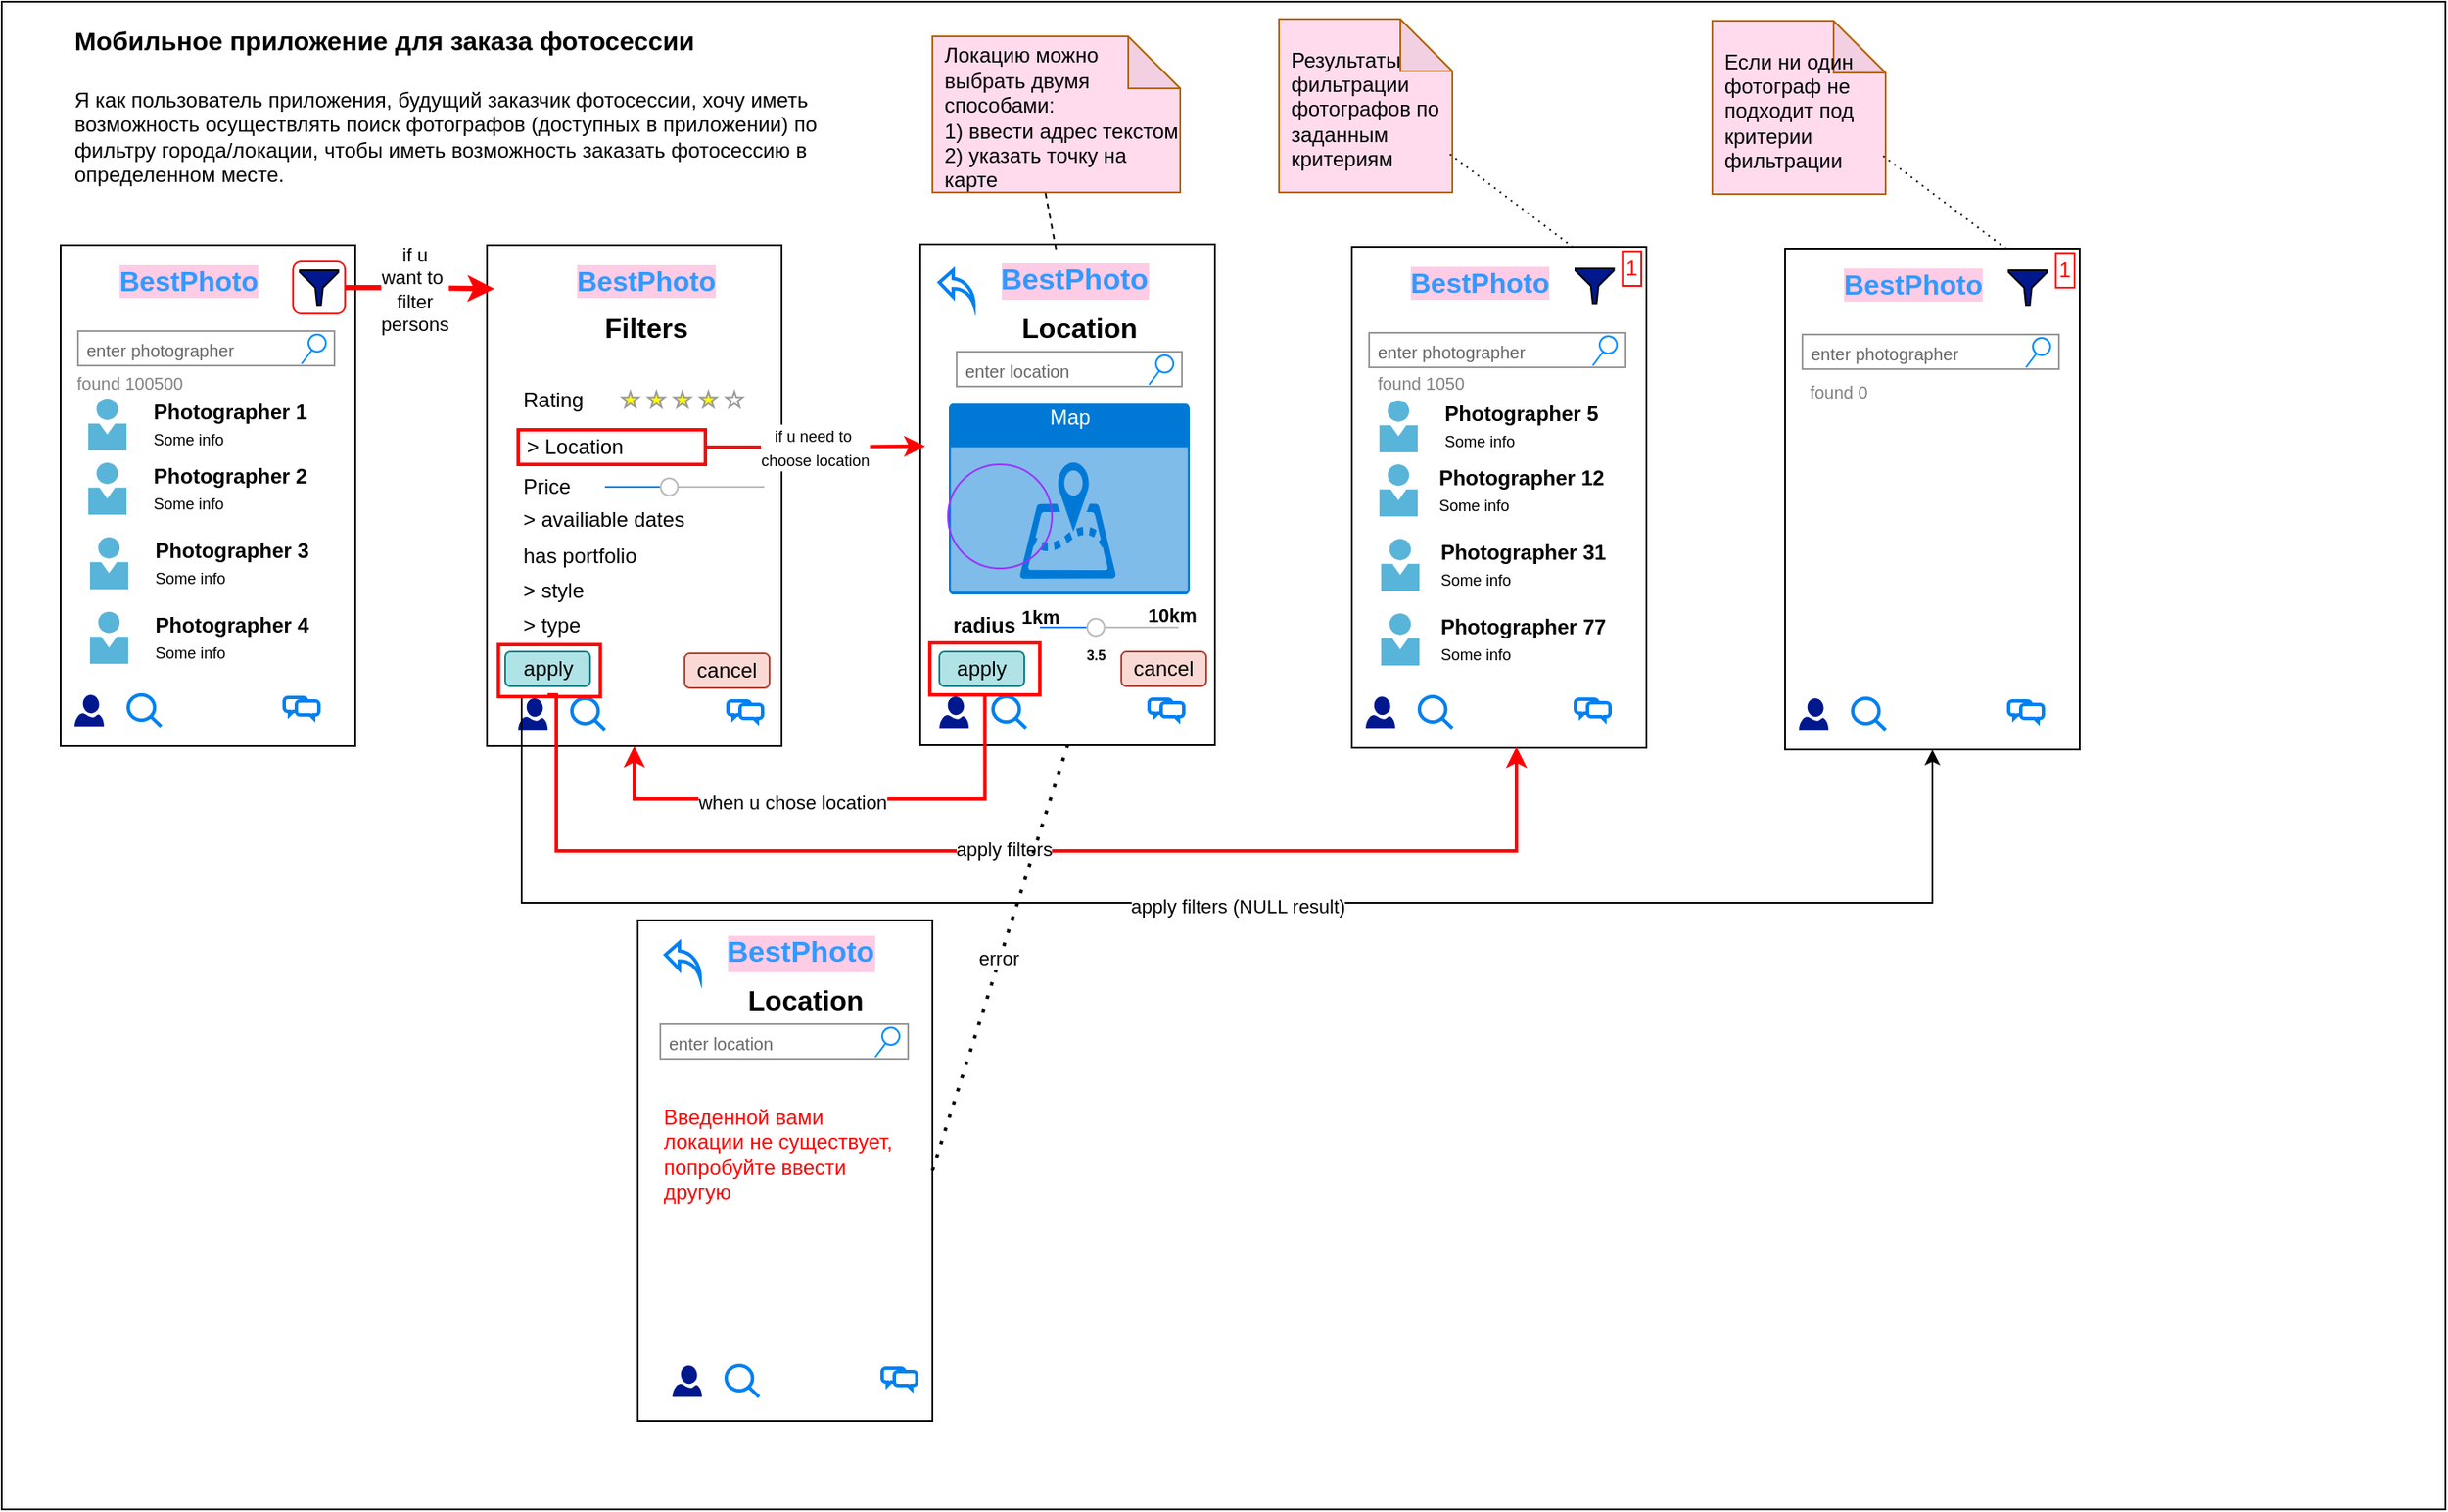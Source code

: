 <mxfile version="24.7.17">
  <diagram name="Page-1" id="f1b7ffb7-ca1e-a977-7cf5-a751b3c06c05">
    <mxGraphModel dx="993" dy="568" grid="1" gridSize="10" guides="1" tooltips="1" connect="1" arrows="1" fold="1" page="1" pageScale="1" pageWidth="826" pageHeight="1169" background="none" math="0" shadow="0">
      <root>
        <mxCell id="0" />
        <mxCell id="1" parent="0" />
        <mxCell id="OX_goZFjynyWB9Hm4N_G-1" value="" style="rounded=0;whiteSpace=wrap;html=1;" vertex="1" parent="1">
          <mxGeometry x="10" width="1410" height="870" as="geometry" />
        </mxCell>
        <mxCell id="bg-7UnHXnVcpyb_Rmwju-104" value="" style="rounded=0;whiteSpace=wrap;html=1;labelPosition=center;verticalLabelPosition=top;align=center;verticalAlign=bottom;" parent="1" vertex="1">
          <mxGeometry x="540" y="140" width="170" height="289" as="geometry" />
        </mxCell>
        <mxCell id="bg-7UnHXnVcpyb_Rmwju-123" value="" style="rounded=0;whiteSpace=wrap;html=1;labelPosition=center;verticalLabelPosition=top;align=center;verticalAlign=bottom;" parent="1" vertex="1">
          <mxGeometry x="44" y="140.5" width="170" height="289" as="geometry" />
        </mxCell>
        <mxCell id="bg-7UnHXnVcpyb_Rmwju-124" value="" style="rounded=0;whiteSpace=wrap;html=1;labelPosition=center;verticalLabelPosition=top;align=center;verticalAlign=bottom;" parent="1" vertex="1">
          <mxGeometry x="290" y="140.5" width="170" height="289" as="geometry" />
        </mxCell>
        <mxCell id="bg-7UnHXnVcpyb_Rmwju-62" value="&lt;div style=&quot;font-size: 15px;&quot;&gt;&lt;b style=&quot;&quot;&gt;&lt;font style=&quot;font-size: 15px;&quot;&gt;Мобильное приложение для&amp;nbsp;&lt;/font&gt;&lt;/b&gt;&lt;b style=&quot;background-color: initial;&quot;&gt;заказа фотосессии&lt;/b&gt;&lt;/div&gt;&lt;div style=&quot;font-size: 15px;&quot;&gt;&lt;b style=&quot;background-color: initial;&quot;&gt;&lt;br&gt;&lt;/b&gt;&lt;/div&gt;&lt;div&gt;&lt;span style=&quot;background-color: initial;&quot;&gt;Я как пользователь приложения, будущий заказчик фотосессии, хочу иметь&lt;/span&gt;&lt;/div&gt;&lt;div&gt;возможность осуществлять поиск фотографов (доступных в приложении) по&lt;/div&gt;&lt;div&gt;фильтру города/локации, чтобы иметь возможность заказать фотосессию в&lt;/div&gt;&lt;div&gt;определенном месте.&lt;/div&gt;" style="text;html=1;align=left;verticalAlign=middle;whiteSpace=wrap;rounded=0;" parent="1" vertex="1">
          <mxGeometry x="50" y="10" width="550" height="100" as="geometry" />
        </mxCell>
        <mxCell id="bg-7UnHXnVcpyb_Rmwju-64" value="BestPhoto" style="text;html=1;align=center;verticalAlign=middle;whiteSpace=wrap;rounded=0;fontColor=#3399FF;labelBackgroundColor=#FFCCE6;fontStyle=1;fontSize=16;" parent="1" vertex="1">
          <mxGeometry x="83" y="151" width="70" height="20" as="geometry" />
        </mxCell>
        <mxCell id="bg-7UnHXnVcpyb_Rmwju-66" value="" style="image;sketch=0;aspect=fixed;html=1;points=[];align=center;fontSize=12;image=img/lib/mscae/Person.svg;" parent="1" vertex="1">
          <mxGeometry x="59.8" y="229" width="22.2" height="30" as="geometry" />
        </mxCell>
        <mxCell id="bg-7UnHXnVcpyb_Rmwju-67" value="&lt;font style=&quot;font-size: 10px;&quot;&gt;enter photographer&lt;/font&gt;" style="strokeWidth=1;shadow=0;dashed=0;align=center;html=1;shape=mxgraph.mockup.forms.searchBox;strokeColor=#999999;mainText=;strokeColor2=#008cff;fontColor=#666666;fontSize=17;align=left;spacingLeft=3;whiteSpace=wrap;" parent="1" vertex="1">
          <mxGeometry x="54" y="190" width="148" height="20" as="geometry" />
        </mxCell>
        <mxCell id="bg-7UnHXnVcpyb_Rmwju-68" value="&lt;div style=&quot;text-align: left;&quot;&gt;&lt;b style=&quot;background-color: initial;&quot;&gt;Photographer 1&lt;/b&gt;&lt;/div&gt;&lt;div style=&quot;text-align: left;&quot;&gt;&lt;span style=&quot;background-color: initial;&quot;&gt;&lt;font style=&quot;font-size: 9px;&quot;&gt;Some info&lt;/font&gt;&lt;/span&gt;&lt;/div&gt;" style="text;html=1;align=center;verticalAlign=middle;whiteSpace=wrap;rounded=0;" parent="1" vertex="1">
          <mxGeometry x="92" y="229" width="100" height="30" as="geometry" />
        </mxCell>
        <mxCell id="bg-7UnHXnVcpyb_Rmwju-69" value="" style="image;sketch=0;aspect=fixed;html=1;points=[];align=center;fontSize=12;image=img/lib/mscae/Person.svg;" parent="1" vertex="1">
          <mxGeometry x="59.8" y="266" width="22.2" height="30" as="geometry" />
        </mxCell>
        <mxCell id="bg-7UnHXnVcpyb_Rmwju-70" value="&lt;div style=&quot;text-align: left;&quot;&gt;&lt;b style=&quot;background-color: initial;&quot;&gt;Photographer 2&lt;/b&gt;&lt;/div&gt;&lt;div style=&quot;text-align: left;&quot;&gt;&lt;span style=&quot;background-color: initial;&quot;&gt;&lt;font style=&quot;font-size: 9px;&quot;&gt;Some info&lt;/font&gt;&lt;/span&gt;&lt;/div&gt;" style="text;html=1;align=center;verticalAlign=middle;whiteSpace=wrap;rounded=0;" parent="1" vertex="1">
          <mxGeometry x="92" y="266" width="100" height="30" as="geometry" />
        </mxCell>
        <mxCell id="bg-7UnHXnVcpyb_Rmwju-71" value="" style="image;sketch=0;aspect=fixed;html=1;points=[];align=center;fontSize=12;image=img/lib/mscae/Person.svg;" parent="1" vertex="1">
          <mxGeometry x="60.8" y="309" width="22.2" height="30" as="geometry" />
        </mxCell>
        <mxCell id="bg-7UnHXnVcpyb_Rmwju-72" value="&lt;div style=&quot;text-align: left;&quot;&gt;&lt;b style=&quot;background-color: initial;&quot;&gt;Photographer 3&lt;/b&gt;&lt;/div&gt;&lt;div style=&quot;text-align: left;&quot;&gt;&lt;span style=&quot;background-color: initial;&quot;&gt;&lt;font style=&quot;font-size: 9px;&quot;&gt;Some info&lt;/font&gt;&lt;/span&gt;&lt;/div&gt;" style="text;html=1;align=center;verticalAlign=middle;whiteSpace=wrap;rounded=0;" parent="1" vertex="1">
          <mxGeometry x="93" y="309" width="100" height="30" as="geometry" />
        </mxCell>
        <mxCell id="bg-7UnHXnVcpyb_Rmwju-73" value="" style="image;sketch=0;aspect=fixed;html=1;points=[];align=center;fontSize=12;image=img/lib/mscae/Person.svg;" parent="1" vertex="1">
          <mxGeometry x="60.8" y="352" width="22.2" height="30" as="geometry" />
        </mxCell>
        <mxCell id="bg-7UnHXnVcpyb_Rmwju-74" value="&lt;div style=&quot;text-align: left;&quot;&gt;&lt;b style=&quot;background-color: initial;&quot;&gt;Photographer 4&lt;/b&gt;&lt;/div&gt;&lt;div style=&quot;text-align: left;&quot;&gt;&lt;span style=&quot;background-color: initial;&quot;&gt;&lt;font style=&quot;font-size: 9px;&quot;&gt;Some info&lt;/font&gt;&lt;/span&gt;&lt;/div&gt;" style="text;html=1;align=center;verticalAlign=middle;whiteSpace=wrap;rounded=0;" parent="1" vertex="1">
          <mxGeometry x="93" y="352" width="100" height="30" as="geometry" />
        </mxCell>
        <mxCell id="bg-7UnHXnVcpyb_Rmwju-76" value="" style="sketch=0;aspect=fixed;pointerEvents=1;shadow=0;dashed=0;html=1;strokeColor=none;labelPosition=center;verticalLabelPosition=bottom;verticalAlign=top;align=center;fillColor=#00188D;shape=mxgraph.azure.user" parent="1" vertex="1">
          <mxGeometry x="52" y="400" width="17" height="18.09" as="geometry" />
        </mxCell>
        <mxCell id="bg-7UnHXnVcpyb_Rmwju-77" value="" style="html=1;verticalLabelPosition=bottom;align=center;labelBackgroundColor=#ffffff;verticalAlign=top;strokeWidth=2;strokeColor=#0080F0;shadow=0;dashed=0;shape=mxgraph.ios7.icons.looking_glass;" parent="1" vertex="1">
          <mxGeometry x="83" y="400" width="19" height="18.09" as="geometry" />
        </mxCell>
        <mxCell id="bg-7UnHXnVcpyb_Rmwju-78" value="" style="shape=image;html=1;verticalAlign=top;verticalLabelPosition=bottom;labelBackgroundColor=#ffffff;imageAspect=0;aspect=fixed;image=https://cdn2.iconfinder.com/data/icons/shopping-elements-6/64/03-Shopping_Busket-128.png" parent="1" vertex="1">
          <mxGeometry x="109" y="395.04" width="28" height="28" as="geometry" />
        </mxCell>
        <mxCell id="bg-7UnHXnVcpyb_Rmwju-80" value="" style="shape=image;html=1;verticalAlign=top;verticalLabelPosition=bottom;labelBackgroundColor=#ffffff;imageAspect=0;aspect=fixed;image=https://cdn4.iconfinder.com/data/icons/essentials-72/24/029_-_Star-128.png" parent="1" vertex="1">
          <mxGeometry x="140" y="395.04" width="24.96" height="24.96" as="geometry" />
        </mxCell>
        <mxCell id="bg-7UnHXnVcpyb_Rmwju-83" value="" style="html=1;verticalLabelPosition=bottom;align=center;labelBackgroundColor=#ffffff;verticalAlign=top;strokeWidth=2;strokeColor=#0080F0;shadow=0;dashed=0;shape=mxgraph.ios7.icons.chat;" parent="1" vertex="1">
          <mxGeometry x="173" y="401.52" width="20" height="12" as="geometry" />
        </mxCell>
        <mxCell id="bg-7UnHXnVcpyb_Rmwju-84" value="" style="sketch=0;aspect=fixed;pointerEvents=1;shadow=0;dashed=0;html=1;strokeColor=default;labelPosition=center;verticalLabelPosition=bottom;verticalAlign=top;align=center;fillColor=#00188D;shape=mxgraph.mscae.enterprise.filter;perimeterSpacing=0;" parent="1" vertex="1">
          <mxGeometry x="182" y="155" width="22.22" height="20" as="geometry" />
        </mxCell>
        <mxCell id="bg-7UnHXnVcpyb_Rmwju-86" value="" style="rounded=1;whiteSpace=wrap;html=1;fillColor=none;strokeColor=#FF0000;" parent="1" vertex="1">
          <mxGeometry x="178.11" y="150" width="30" height="30" as="geometry" />
        </mxCell>
        <mxCell id="bg-7UnHXnVcpyb_Rmwju-88" value="BestPhoto" style="text;html=1;align=center;verticalAlign=middle;whiteSpace=wrap;rounded=0;fontColor=#3399FF;labelBackgroundColor=#FFCCE6;fontStyle=1;fontSize=16;" parent="1" vertex="1">
          <mxGeometry x="347" y="151" width="70" height="20" as="geometry" />
        </mxCell>
        <mxCell id="bg-7UnHXnVcpyb_Rmwju-89" value="&lt;b&gt;&lt;font style=&quot;font-size: 16px;&quot;&gt;Filters&lt;/font&gt;&lt;/b&gt;" style="text;html=1;align=center;verticalAlign=middle;whiteSpace=wrap;rounded=0;" parent="1" vertex="1">
          <mxGeometry x="352" y="173" width="60" height="30" as="geometry" />
        </mxCell>
        <mxCell id="bg-7UnHXnVcpyb_Rmwju-90" value="Rating" style="text;html=1;align=left;verticalAlign=middle;whiteSpace=wrap;rounded=0;" parent="1" vertex="1">
          <mxGeometry x="309" y="215" width="60" height="30" as="geometry" />
        </mxCell>
        <mxCell id="bg-7UnHXnVcpyb_Rmwju-91" value="&amp;gt; Location&lt;span style=&quot;color: rgba(0, 0, 0, 0); font-family: monospace; font-size: 0px; text-wrap: nowrap;&quot;&gt;%3CmxGraphModel%3E%3Croot%3E%3CmxCell%20id%3D%220%22%2F%3E%3CmxCell%20id%3D%221%22%20parent%3D%220%22%2F%3E%3CmxCell%20id%3D%222%22%20value%3D%22%26amp%3Bgt%3B%20Rating%22%20style%3D%22text%3Bhtml%3D1%3Balign%3Dcenter%3BverticalAlign%3Dmiddle%3BwhiteSpace%3Dwrap%3Brounded%3D0%3B%22%20vertex%3D%221%22%20parent%3D%221%22%3E%3CmxGeometry%20x%3D%22250%22%20y%3D%22215%22%20width%3D%2260%22%20height%3D%2230%22%20as%3D%22geometry%22%2F%3E%3C%2FmxCell%3E%3C%2Froot%3E%3C%2FmxGraphModel%3E&lt;/span&gt;" style="text;html=1;align=left;verticalAlign=middle;whiteSpace=wrap;rounded=0;strokeColor=#FF0000;strokeWidth=2;spacingLeft=3;" parent="1" vertex="1">
          <mxGeometry x="308" y="247" width="108" height="20" as="geometry" />
        </mxCell>
        <mxCell id="bg-7UnHXnVcpyb_Rmwju-92" value="Price" style="text;html=1;align=left;verticalAlign=middle;whiteSpace=wrap;rounded=0;" parent="1" vertex="1">
          <mxGeometry x="309" y="265" width="70" height="30" as="geometry" />
        </mxCell>
        <mxCell id="bg-7UnHXnVcpyb_Rmwju-93" value="has portfolio" style="text;html=1;align=left;verticalAlign=middle;whiteSpace=wrap;rounded=0;" parent="1" vertex="1">
          <mxGeometry x="309" y="310" width="98" height="20" as="geometry" />
        </mxCell>
        <mxCell id="bg-7UnHXnVcpyb_Rmwju-94" value="&amp;gt; style&lt;span style=&quot;color: rgba(0, 0, 0, 0); font-family: monospace; font-size: 0px; text-wrap: nowrap;&quot;&gt;%3CmxGraphModel%3E%3Croot%3E%3CmxCell%20id%3D%220%22%2F%3E%3CmxCell%20id%3D%221%22%20parent%3D%220%22%2F%3E%3CmxCell%20id%3D%222%22%20value%3D%22%26amp%3Bgt%3B%20has%20portpholio%22%20style%3D%22text%3Bhtml%3D1%3Balign%3Dleft%3BverticalAlign%3Dmiddle%3BwhiteSpace%3Dwrap%3Brounded%3D0%3B%22%20vertex%3D%221%22%20parent%3D%221%22%3E%3CmxGeometry%20x%3D%22252%22%20y%3D%22300%22%20width%3D%2298%22%20height%3D%2220%22%20as%3D%22geometry%22%2F%3E%3C%2FmxCell%3E%3C%2Froot%3E%3C%2FmxGraphModel%3E&lt;/span&gt;" style="text;html=1;align=left;verticalAlign=middle;whiteSpace=wrap;rounded=0;" parent="1" vertex="1">
          <mxGeometry x="309" y="330" width="98" height="20" as="geometry" />
        </mxCell>
        <mxCell id="bg-7UnHXnVcpyb_Rmwju-95" value="&amp;gt; type" style="text;html=1;align=left;verticalAlign=middle;whiteSpace=wrap;rounded=0;" parent="1" vertex="1">
          <mxGeometry x="309" y="350" width="98" height="20" as="geometry" />
        </mxCell>
        <mxCell id="bg-7UnHXnVcpyb_Rmwju-96" value="" style="sketch=0;aspect=fixed;pointerEvents=1;shadow=0;dashed=0;html=1;strokeColor=none;labelPosition=center;verticalLabelPosition=bottom;verticalAlign=top;align=center;fillColor=#00188D;shape=mxgraph.azure.user" parent="1" vertex="1">
          <mxGeometry x="308" y="402" width="17" height="18.09" as="geometry" />
        </mxCell>
        <mxCell id="bg-7UnHXnVcpyb_Rmwju-97" value="" style="html=1;verticalLabelPosition=bottom;align=center;labelBackgroundColor=#ffffff;verticalAlign=top;strokeWidth=2;strokeColor=#0080F0;shadow=0;dashed=0;shape=mxgraph.ios7.icons.looking_glass;" parent="1" vertex="1">
          <mxGeometry x="339" y="402" width="19" height="18.09" as="geometry" />
        </mxCell>
        <mxCell id="bg-7UnHXnVcpyb_Rmwju-98" value="" style="shape=image;html=1;verticalAlign=top;verticalLabelPosition=bottom;labelBackgroundColor=#ffffff;imageAspect=0;aspect=fixed;image=https://cdn2.iconfinder.com/data/icons/shopping-elements-6/64/03-Shopping_Busket-128.png" parent="1" vertex="1">
          <mxGeometry x="365" y="397.04" width="28" height="28" as="geometry" />
        </mxCell>
        <mxCell id="bg-7UnHXnVcpyb_Rmwju-99" value="" style="shape=image;html=1;verticalAlign=top;verticalLabelPosition=bottom;labelBackgroundColor=#ffffff;imageAspect=0;aspect=fixed;image=https://cdn4.iconfinder.com/data/icons/essentials-72/24/029_-_Star-128.png" parent="1" vertex="1">
          <mxGeometry x="396" y="397.04" width="24.96" height="24.96" as="geometry" />
        </mxCell>
        <mxCell id="bg-7UnHXnVcpyb_Rmwju-100" value="" style="html=1;verticalLabelPosition=bottom;align=center;labelBackgroundColor=#ffffff;verticalAlign=top;strokeWidth=2;strokeColor=#0080F0;shadow=0;dashed=0;shape=mxgraph.ios7.icons.chat;" parent="1" vertex="1">
          <mxGeometry x="429" y="403.52" width="20" height="12" as="geometry" />
        </mxCell>
        <mxCell id="bg-7UnHXnVcpyb_Rmwju-101" value="" style="verticalLabelPosition=bottom;shadow=0;dashed=0;align=center;html=1;verticalAlign=top;strokeWidth=1;shape=mxgraph.mockup.misc.rating;strokeColor=#999999;fillColor=#ffff00;emptyFillColor=#ffffff;grade=4;ratingScale=5;ratingStyle=star;" parent="1" vertex="1">
          <mxGeometry x="368" y="225" width="102" height="10" as="geometry" />
        </mxCell>
        <mxCell id="bg-7UnHXnVcpyb_Rmwju-105" value="" style="sketch=0;aspect=fixed;pointerEvents=1;shadow=0;dashed=0;html=1;strokeColor=none;labelPosition=center;verticalLabelPosition=bottom;verticalAlign=top;align=center;fillColor=#00188D;shape=mxgraph.azure.user" parent="1" vertex="1">
          <mxGeometry x="551" y="401" width="17" height="18.09" as="geometry" />
        </mxCell>
        <mxCell id="bg-7UnHXnVcpyb_Rmwju-106" value="" style="html=1;verticalLabelPosition=bottom;align=center;labelBackgroundColor=#ffffff;verticalAlign=top;strokeWidth=2;strokeColor=#0080F0;shadow=0;dashed=0;shape=mxgraph.ios7.icons.looking_glass;" parent="1" vertex="1">
          <mxGeometry x="582" y="401" width="19" height="18.09" as="geometry" />
        </mxCell>
        <mxCell id="bg-7UnHXnVcpyb_Rmwju-107" value="" style="shape=image;html=1;verticalAlign=top;verticalLabelPosition=bottom;labelBackgroundColor=#ffffff;imageAspect=0;aspect=fixed;image=https://cdn2.iconfinder.com/data/icons/shopping-elements-6/64/03-Shopping_Busket-128.png" parent="1" vertex="1">
          <mxGeometry x="608" y="396.04" width="28" height="28" as="geometry" />
        </mxCell>
        <mxCell id="bg-7UnHXnVcpyb_Rmwju-108" value="" style="shape=image;html=1;verticalAlign=top;verticalLabelPosition=bottom;labelBackgroundColor=#ffffff;imageAspect=0;aspect=fixed;image=https://cdn4.iconfinder.com/data/icons/essentials-72/24/029_-_Star-128.png" parent="1" vertex="1">
          <mxGeometry x="639" y="396.04" width="24.96" height="24.96" as="geometry" />
        </mxCell>
        <mxCell id="bg-7UnHXnVcpyb_Rmwju-109" value="" style="html=1;verticalLabelPosition=bottom;align=center;labelBackgroundColor=#ffffff;verticalAlign=top;strokeWidth=2;strokeColor=#0080F0;shadow=0;dashed=0;shape=mxgraph.ios7.icons.chat;" parent="1" vertex="1">
          <mxGeometry x="672" y="402.52" width="20" height="12" as="geometry" />
        </mxCell>
        <mxCell id="bg-7UnHXnVcpyb_Rmwju-110" value="BestPhoto" style="text;html=1;align=center;verticalAlign=middle;whiteSpace=wrap;rounded=0;fontColor=#3399FF;labelBackgroundColor=#FFCCE6;fontStyle=1;fontSize=17;" parent="1" vertex="1">
          <mxGeometry x="593.96" y="151" width="70" height="20" as="geometry" />
        </mxCell>
        <mxCell id="bg-7UnHXnVcpyb_Rmwju-111" value="&lt;b&gt;&lt;font style=&quot;font-size: 16px;&quot;&gt;Location&lt;/font&gt;&lt;/b&gt;" style="text;html=1;align=center;verticalAlign=middle;whiteSpace=wrap;rounded=0;" parent="1" vertex="1">
          <mxGeometry x="592" y="173" width="80" height="30" as="geometry" />
        </mxCell>
        <mxCell id="bg-7UnHXnVcpyb_Rmwju-112" value="" style="html=1;verticalLabelPosition=bottom;align=center;labelBackgroundColor=#ffffff;verticalAlign=top;strokeWidth=2;strokeColor=#0080F0;shadow=0;dashed=0;shape=mxgraph.ios7.icons.back;" parent="1" vertex="1">
          <mxGeometry x="551" y="155" width="20" height="20" as="geometry" />
        </mxCell>
        <mxCell id="bg-7UnHXnVcpyb_Rmwju-113" value="&lt;font style=&quot;font-size: 10px;&quot;&gt;enter location&lt;/font&gt;" style="strokeWidth=1;shadow=0;dashed=0;align=center;html=1;shape=mxgraph.mockup.forms.searchBox;strokeColor=#999999;mainText=;strokeColor2=#008cff;fontColor=#666666;fontSize=17;align=left;spacingLeft=3;whiteSpace=wrap;" parent="1" vertex="1">
          <mxGeometry x="561" y="202" width="130" height="20" as="geometry" />
        </mxCell>
        <mxCell id="bg-7UnHXnVcpyb_Rmwju-114" value="Map" style="html=1;whiteSpace=wrap;strokeColor=none;fillColor=#0079D6;labelPosition=center;verticalLabelPosition=middle;verticalAlign=top;align=center;fontSize=12;outlineConnect=0;spacingTop=-6;fontColor=#FFFFFF;sketch=0;shape=mxgraph.sitemap.map;" parent="1" vertex="1">
          <mxGeometry x="556.5" y="232" width="139" height="110" as="geometry" />
        </mxCell>
        <mxCell id="bg-7UnHXnVcpyb_Rmwju-116" value="" style="shape=image;html=1;verticalAlign=top;verticalLabelPosition=bottom;labelBackgroundColor=#ffffff;imageAspect=0;aspect=fixed;image=https://cdn1.iconfinder.com/data/icons/ui-essential-17/32/UI_Essential_Outline_2_essential-app-ui-location-map-pin-22-128.png;imageBackground=none;" parent="1" vertex="1">
          <mxGeometry x="576" y="287" width="20" height="20" as="geometry" />
        </mxCell>
        <mxCell id="bg-7UnHXnVcpyb_Rmwju-117" value="&lt;b&gt;radius&lt;/b&gt;" style="text;html=1;align=center;verticalAlign=middle;whiteSpace=wrap;rounded=0;" parent="1" vertex="1">
          <mxGeometry x="547" y="345" width="60" height="30" as="geometry" />
        </mxCell>
        <mxCell id="bg-7UnHXnVcpyb_Rmwju-118" value="" style="html=1;verticalLabelPosition=bottom;labelBackgroundColor=#ffffff;verticalAlign=top;shadow=0;dashed=0;strokeWidth=1;shape=mxgraph.ios7ui.slider;barPos=40.42;strokeColor=#0080f0;strokeColor2=#a0a0a0;" parent="1" vertex="1">
          <mxGeometry x="609" y="353.5" width="80" height="15" as="geometry" />
        </mxCell>
        <mxCell id="bg-7UnHXnVcpyb_Rmwju-119" value="&lt;b style=&quot;font-size: 11px;&quot;&gt;&lt;font style=&quot;font-size: 11px;&quot;&gt;1km&lt;/font&gt;&lt;/b&gt;" style="text;html=1;align=center;verticalAlign=middle;whiteSpace=wrap;rounded=0;fontSize=11;" parent="1" vertex="1">
          <mxGeometry x="596" y="341.5" width="27" height="27" as="geometry" />
        </mxCell>
        <mxCell id="bg-7UnHXnVcpyb_Rmwju-120" value="&lt;b style=&quot;font-size: 11px;&quot;&gt;&lt;font style=&quot;font-size: 11px;&quot;&gt;10km&lt;/font&gt;&lt;/b&gt;" style="text;html=1;align=center;verticalAlign=middle;whiteSpace=wrap;rounded=0;fontSize=11;" parent="1" vertex="1">
          <mxGeometry x="672" y="340.5" width="27" height="27" as="geometry" />
        </mxCell>
        <mxCell id="bg-7UnHXnVcpyb_Rmwju-121" value="" style="ellipse;whiteSpace=wrap;html=1;aspect=fixed;fillColor=none;strokeColor=#9933FF;" parent="1" vertex="1">
          <mxGeometry x="556" y="267" width="60" height="60" as="geometry" />
        </mxCell>
        <mxCell id="bg-7UnHXnVcpyb_Rmwju-122" value="&lt;b&gt;3.5&lt;/b&gt;" style="text;html=1;align=center;verticalAlign=middle;whiteSpace=wrap;rounded=0;fontSize=8;" parent="1" vertex="1">
          <mxGeometry x="628" y="363" width="27" height="27" as="geometry" />
        </mxCell>
        <mxCell id="bg-7UnHXnVcpyb_Rmwju-125" value="apply" style="rounded=1;whiteSpace=wrap;html=1;fillColor=#b0e3e6;strokeColor=#0e8088;" parent="1" vertex="1">
          <mxGeometry x="551" y="375" width="49" height="20" as="geometry" />
        </mxCell>
        <mxCell id="bg-7UnHXnVcpyb_Rmwju-126" value="" style="rounded=0;whiteSpace=wrap;html=1;labelPosition=center;verticalLabelPosition=top;align=center;verticalAlign=bottom;" parent="1" vertex="1">
          <mxGeometry x="789" y="141.5" width="170" height="289" as="geometry" />
        </mxCell>
        <mxCell id="bg-7UnHXnVcpyb_Rmwju-127" value="BestPhoto" style="text;html=1;align=center;verticalAlign=middle;whiteSpace=wrap;rounded=0;fontColor=#3399FF;labelBackgroundColor=#FFCCE6;fontStyle=1;fontSize=16;" parent="1" vertex="1">
          <mxGeometry x="828" y="152" width="70" height="20" as="geometry" />
        </mxCell>
        <mxCell id="bg-7UnHXnVcpyb_Rmwju-128" value="" style="image;sketch=0;aspect=fixed;html=1;points=[];align=center;fontSize=12;image=img/lib/mscae/Person.svg;" parent="1" vertex="1">
          <mxGeometry x="804.8" y="230" width="22.2" height="30" as="geometry" />
        </mxCell>
        <mxCell id="bg-7UnHXnVcpyb_Rmwju-129" value="&lt;font style=&quot;font-size: 10px;&quot;&gt;enter photographer&lt;/font&gt;" style="strokeWidth=1;shadow=0;dashed=0;align=center;html=1;shape=mxgraph.mockup.forms.searchBox;strokeColor=#999999;mainText=;strokeColor2=#008cff;fontColor=#666666;fontSize=17;align=left;spacingLeft=3;whiteSpace=wrap;" parent="1" vertex="1">
          <mxGeometry x="799" y="191" width="148" height="20" as="geometry" />
        </mxCell>
        <mxCell id="bg-7UnHXnVcpyb_Rmwju-130" value="&lt;div style=&quot;text-align: left;&quot;&gt;&lt;b style=&quot;background-color: initial;&quot;&gt;Photographer 5&lt;/b&gt;&lt;/div&gt;&lt;div style=&quot;text-align: left;&quot;&gt;&lt;span style=&quot;background-color: initial;&quot;&gt;&lt;font style=&quot;font-size: 9px;&quot;&gt;Some info&lt;/font&gt;&lt;/span&gt;&lt;/div&gt;" style="text;html=1;align=center;verticalAlign=middle;whiteSpace=wrap;rounded=0;" parent="1" vertex="1">
          <mxGeometry x="837" y="230" width="100" height="30" as="geometry" />
        </mxCell>
        <mxCell id="bg-7UnHXnVcpyb_Rmwju-131" value="" style="image;sketch=0;aspect=fixed;html=1;points=[];align=center;fontSize=12;image=img/lib/mscae/Person.svg;" parent="1" vertex="1">
          <mxGeometry x="804.8" y="267" width="22.2" height="30" as="geometry" />
        </mxCell>
        <mxCell id="bg-7UnHXnVcpyb_Rmwju-132" value="&lt;div style=&quot;text-align: left;&quot;&gt;&lt;b style=&quot;background-color: initial;&quot;&gt;Photographer 12&lt;/b&gt;&lt;/div&gt;&lt;div style=&quot;text-align: left;&quot;&gt;&lt;span style=&quot;background-color: initial;&quot;&gt;&lt;font style=&quot;font-size: 9px;&quot;&gt;Some info&lt;/font&gt;&lt;/span&gt;&lt;/div&gt;" style="text;html=1;align=center;verticalAlign=middle;whiteSpace=wrap;rounded=0;" parent="1" vertex="1">
          <mxGeometry x="837" y="267" width="100" height="30" as="geometry" />
        </mxCell>
        <mxCell id="bg-7UnHXnVcpyb_Rmwju-133" value="" style="image;sketch=0;aspect=fixed;html=1;points=[];align=center;fontSize=12;image=img/lib/mscae/Person.svg;" parent="1" vertex="1">
          <mxGeometry x="805.8" y="310" width="22.2" height="30" as="geometry" />
        </mxCell>
        <mxCell id="bg-7UnHXnVcpyb_Rmwju-134" value="&lt;div style=&quot;text-align: left;&quot;&gt;&lt;b style=&quot;background-color: initial;&quot;&gt;Photographer 31&lt;/b&gt;&lt;/div&gt;&lt;div style=&quot;text-align: left;&quot;&gt;&lt;span style=&quot;background-color: initial;&quot;&gt;&lt;font style=&quot;font-size: 9px;&quot;&gt;Some info&lt;/font&gt;&lt;/span&gt;&lt;/div&gt;" style="text;html=1;align=center;verticalAlign=middle;whiteSpace=wrap;rounded=0;" parent="1" vertex="1">
          <mxGeometry x="838" y="310" width="100" height="30" as="geometry" />
        </mxCell>
        <mxCell id="bg-7UnHXnVcpyb_Rmwju-135" value="" style="image;sketch=0;aspect=fixed;html=1;points=[];align=center;fontSize=12;image=img/lib/mscae/Person.svg;" parent="1" vertex="1">
          <mxGeometry x="805.8" y="353" width="22.2" height="30" as="geometry" />
        </mxCell>
        <mxCell id="bg-7UnHXnVcpyb_Rmwju-136" value="&lt;div style=&quot;text-align: left;&quot;&gt;&lt;b style=&quot;background-color: initial;&quot;&gt;Photographer 77&lt;/b&gt;&lt;/div&gt;&lt;div style=&quot;text-align: left;&quot;&gt;&lt;span style=&quot;background-color: initial;&quot;&gt;&lt;font style=&quot;font-size: 9px;&quot;&gt;Some info&lt;/font&gt;&lt;/span&gt;&lt;/div&gt;" style="text;html=1;align=center;verticalAlign=middle;whiteSpace=wrap;rounded=0;" parent="1" vertex="1">
          <mxGeometry x="838" y="353" width="100" height="30" as="geometry" />
        </mxCell>
        <mxCell id="bg-7UnHXnVcpyb_Rmwju-137" value="" style="sketch=0;aspect=fixed;pointerEvents=1;shadow=0;dashed=0;html=1;strokeColor=none;labelPosition=center;verticalLabelPosition=bottom;verticalAlign=top;align=center;fillColor=#00188D;shape=mxgraph.azure.user" parent="1" vertex="1">
          <mxGeometry x="797" y="401" width="17" height="18.09" as="geometry" />
        </mxCell>
        <mxCell id="bg-7UnHXnVcpyb_Rmwju-138" value="" style="html=1;verticalLabelPosition=bottom;align=center;labelBackgroundColor=#ffffff;verticalAlign=top;strokeWidth=2;strokeColor=#0080F0;shadow=0;dashed=0;shape=mxgraph.ios7.icons.looking_glass;" parent="1" vertex="1">
          <mxGeometry x="828" y="401" width="19" height="18.09" as="geometry" />
        </mxCell>
        <mxCell id="bg-7UnHXnVcpyb_Rmwju-139" value="" style="shape=image;html=1;verticalAlign=top;verticalLabelPosition=bottom;labelBackgroundColor=#ffffff;imageAspect=0;aspect=fixed;image=https://cdn2.iconfinder.com/data/icons/shopping-elements-6/64/03-Shopping_Busket-128.png" parent="1" vertex="1">
          <mxGeometry x="854" y="396.04" width="28" height="28" as="geometry" />
        </mxCell>
        <mxCell id="bg-7UnHXnVcpyb_Rmwju-140" value="" style="shape=image;html=1;verticalAlign=top;verticalLabelPosition=bottom;labelBackgroundColor=#ffffff;imageAspect=0;aspect=fixed;image=https://cdn4.iconfinder.com/data/icons/essentials-72/24/029_-_Star-128.png" parent="1" vertex="1">
          <mxGeometry x="885" y="396.04" width="24.96" height="24.96" as="geometry" />
        </mxCell>
        <mxCell id="bg-7UnHXnVcpyb_Rmwju-141" value="" style="html=1;verticalLabelPosition=bottom;align=center;labelBackgroundColor=#ffffff;verticalAlign=top;strokeWidth=2;strokeColor=#0080F0;shadow=0;dashed=0;shape=mxgraph.ios7.icons.chat;" parent="1" vertex="1">
          <mxGeometry x="918" y="402.52" width="20" height="12" as="geometry" />
        </mxCell>
        <mxCell id="bg-7UnHXnVcpyb_Rmwju-142" value="" style="sketch=0;aspect=fixed;pointerEvents=1;shadow=0;dashed=0;html=1;strokeColor=default;labelPosition=center;verticalLabelPosition=bottom;verticalAlign=top;align=center;fillColor=#00188D;shape=mxgraph.mscae.enterprise.filter;perimeterSpacing=0;" parent="1" vertex="1">
          <mxGeometry x="918" y="154" width="22.22" height="20" as="geometry" />
        </mxCell>
        <mxCell id="bg-7UnHXnVcpyb_Rmwju-144" value="&lt;font color=&quot;#ff0000&quot;&gt;1&lt;/font&gt;" style="text;html=1;align=center;verticalAlign=middle;whiteSpace=wrap;rounded=0;strokeColor=#FF0000;" parent="1" vertex="1">
          <mxGeometry x="945.22" y="144" width="10.78" height="20" as="geometry" />
        </mxCell>
        <mxCell id="bg-7UnHXnVcpyb_Rmwju-145" value="apply" style="rounded=1;whiteSpace=wrap;html=1;fillColor=#b0e3e6;strokeColor=#0e8088;" parent="1" vertex="1">
          <mxGeometry x="300.5" y="375" width="49" height="20" as="geometry" />
        </mxCell>
        <mxCell id="bg-7UnHXnVcpyb_Rmwju-146" value="" style="shape=image;html=1;verticalAlign=top;verticalLabelPosition=bottom;labelBackgroundColor=#ffffff;imageAspect=0;aspect=fixed;image=https://cdn3.iconfinder.com/data/icons/minimalisticons/28/sort-down-128.png" parent="1" vertex="1">
          <mxGeometry x="797" y="155" width="25" height="25" as="geometry" />
        </mxCell>
        <mxCell id="bg-7UnHXnVcpyb_Rmwju-147" value="" style="shape=image;html=1;verticalAlign=top;verticalLabelPosition=bottom;labelBackgroundColor=#ffffff;imageAspect=0;aspect=fixed;image=https://cdn3.iconfinder.com/data/icons/minimalisticons/28/sort-down-128.png" parent="1" vertex="1">
          <mxGeometry x="52" y="155" width="25" height="25" as="geometry" />
        </mxCell>
        <mxCell id="bg-7UnHXnVcpyb_Rmwju-148" value="cancel" style="rounded=1;whiteSpace=wrap;html=1;fillColor=#fad9d5;strokeColor=#ae4132;" parent="1" vertex="1">
          <mxGeometry x="404" y="376.04" width="49" height="20" as="geometry" />
        </mxCell>
        <mxCell id="bg-7UnHXnVcpyb_Rmwju-149" value="cancel" style="rounded=1;whiteSpace=wrap;html=1;fillColor=#fad9d5;strokeColor=#ae4132;" parent="1" vertex="1">
          <mxGeometry x="656" y="375.04" width="49" height="20" as="geometry" />
        </mxCell>
        <mxCell id="bg-7UnHXnVcpyb_Rmwju-150" value="" style="rounded=0;whiteSpace=wrap;html=1;strokeColor=#FF0000;fillColor=none;strokeWidth=2;" parent="1" vertex="1">
          <mxGeometry x="545.5" y="370" width="63.5" height="30" as="geometry" />
        </mxCell>
        <mxCell id="OX_goZFjynyWB9Hm4N_G-26" style="edgeStyle=orthogonalEdgeStyle;rounded=0;orthogonalLoop=1;jettySize=auto;html=1;exitX=0.5;exitY=1;exitDx=0;exitDy=0;entryX=0.5;entryY=1;entryDx=0;entryDy=0;" edge="1" parent="1" source="bg-7UnHXnVcpyb_Rmwju-151" target="OX_goZFjynyWB9Hm4N_G-4">
          <mxGeometry relative="1" as="geometry">
            <Array as="points">
              <mxPoint x="310" y="401" />
              <mxPoint x="310" y="520" />
              <mxPoint x="1124" y="520" />
            </Array>
          </mxGeometry>
        </mxCell>
        <mxCell id="OX_goZFjynyWB9Hm4N_G-27" value="apply filters (NULL result)" style="edgeLabel;html=1;align=center;verticalAlign=middle;resizable=0;points=[];" vertex="1" connectable="0" parent="OX_goZFjynyWB9Hm4N_G-26">
          <mxGeometry x="0.056" y="-2" relative="1" as="geometry">
            <mxPoint as="offset" />
          </mxGeometry>
        </mxCell>
        <mxCell id="bg-7UnHXnVcpyb_Rmwju-151" value="" style="rounded=0;whiteSpace=wrap;html=1;strokeColor=#FF0000;fillColor=none;strokeWidth=2;" parent="1" vertex="1">
          <mxGeometry x="296.63" y="371" width="58.75" height="30" as="geometry" />
        </mxCell>
        <mxCell id="bg-7UnHXnVcpyb_Rmwju-152" style="edgeStyle=orthogonalEdgeStyle;rounded=0;orthogonalLoop=1;jettySize=auto;html=1;exitX=1;exitY=0.5;exitDx=0;exitDy=0;strokeColor=#FF0000;strokeWidth=3;entryX=0.025;entryY=0.087;entryDx=0;entryDy=0;entryPerimeter=0;" parent="1" source="bg-7UnHXnVcpyb_Rmwju-86" target="bg-7UnHXnVcpyb_Rmwju-124" edge="1">
          <mxGeometry relative="1" as="geometry">
            <mxPoint x="226.11" y="164.5" as="sourcePoint" />
            <mxPoint x="263" y="165" as="targetPoint" />
            <Array as="points" />
          </mxGeometry>
        </mxCell>
        <mxCell id="bg-7UnHXnVcpyb_Rmwju-159" value="if u&lt;div&gt;want to&amp;nbsp;&lt;/div&gt;&lt;div&gt;filter&lt;/div&gt;&lt;div&gt;persons&lt;/div&gt;" style="edgeLabel;html=1;align=center;verticalAlign=middle;resizable=0;points=[];" parent="bg-7UnHXnVcpyb_Rmwju-152" vertex="1" connectable="0">
          <mxGeometry x="-0.079" y="-1" relative="1" as="geometry">
            <mxPoint as="offset" />
          </mxGeometry>
        </mxCell>
        <mxCell id="bg-7UnHXnVcpyb_Rmwju-153" style="edgeStyle=orthogonalEdgeStyle;rounded=0;orthogonalLoop=1;jettySize=auto;html=1;exitX=1;exitY=0.5;exitDx=0;exitDy=0;entryX=0.017;entryY=0.403;entryDx=0;entryDy=0;entryPerimeter=0;strokeWidth=2;strokeColor=#FF0000;" parent="1" source="bg-7UnHXnVcpyb_Rmwju-91" target="bg-7UnHXnVcpyb_Rmwju-104" edge="1">
          <mxGeometry relative="1" as="geometry" />
        </mxCell>
        <mxCell id="bg-7UnHXnVcpyb_Rmwju-158" value="&lt;font style=&quot;font-size: 9px;&quot;&gt;if u need to&amp;nbsp;&lt;/font&gt;&lt;div&gt;&lt;font style=&quot;font-size: 9px;&quot;&gt;choose location&lt;/font&gt;&lt;/div&gt;" style="edgeLabel;html=1;align=center;verticalAlign=middle;resizable=0;points=[];" parent="bg-7UnHXnVcpyb_Rmwju-153" vertex="1" connectable="0">
          <mxGeometry x="-0.003" relative="1" as="geometry">
            <mxPoint as="offset" />
          </mxGeometry>
        </mxCell>
        <mxCell id="bg-7UnHXnVcpyb_Rmwju-154" style="edgeStyle=orthogonalEdgeStyle;rounded=0;orthogonalLoop=1;jettySize=auto;html=1;exitX=0.5;exitY=1;exitDx=0;exitDy=0;strokeWidth=2;strokeColor=#FF0000;" parent="1" source="bg-7UnHXnVcpyb_Rmwju-150" target="bg-7UnHXnVcpyb_Rmwju-124" edge="1">
          <mxGeometry relative="1" as="geometry">
            <mxPoint x="362" y="460" as="targetPoint" />
            <Array as="points">
              <mxPoint x="577" y="460" />
              <mxPoint x="375" y="460" />
            </Array>
          </mxGeometry>
        </mxCell>
        <mxCell id="bg-7UnHXnVcpyb_Rmwju-156" value="when u chose location" style="edgeLabel;html=1;align=center;verticalAlign=middle;resizable=0;points=[];" parent="bg-7UnHXnVcpyb_Rmwju-154" vertex="1" connectable="0">
          <mxGeometry x="0.172" y="2" relative="1" as="geometry">
            <mxPoint as="offset" />
          </mxGeometry>
        </mxCell>
        <mxCell id="bg-7UnHXnVcpyb_Rmwju-155" style="edgeStyle=orthogonalEdgeStyle;rounded=0;orthogonalLoop=1;jettySize=auto;html=1;exitX=0.5;exitY=1;exitDx=0;exitDy=0;entryX=0.559;entryY=0.998;entryDx=0;entryDy=0;entryPerimeter=0;strokeWidth=2;strokeColor=#FF0000;" parent="1" source="bg-7UnHXnVcpyb_Rmwju-151" target="bg-7UnHXnVcpyb_Rmwju-126" edge="1">
          <mxGeometry relative="1" as="geometry">
            <Array as="points">
              <mxPoint x="330" y="400" />
              <mxPoint x="330" y="490" />
              <mxPoint x="884" y="490" />
            </Array>
          </mxGeometry>
        </mxCell>
        <mxCell id="bg-7UnHXnVcpyb_Rmwju-157" value="apply filters" style="edgeLabel;html=1;align=center;verticalAlign=middle;resizable=0;points=[];" parent="bg-7UnHXnVcpyb_Rmwju-155" vertex="1" connectable="0">
          <mxGeometry x="-0.004" y="1" relative="1" as="geometry">
            <mxPoint as="offset" />
          </mxGeometry>
        </mxCell>
        <mxCell id="bg-7UnHXnVcpyb_Rmwju-160" value="Результаты фильтрации&amp;nbsp; фотографов по заданным критериям" style="shape=note;whiteSpace=wrap;html=1;backgroundOutline=1;darkOpacity=0.05;fillColor=#FFDBED;strokeColor=#b46504;align=left;spacingTop=4;spacingLeft=5;" parent="1" vertex="1">
          <mxGeometry x="747" y="10" width="100" height="100" as="geometry" />
        </mxCell>
        <mxCell id="bg-7UnHXnVcpyb_Rmwju-161" value="" style="endArrow=none;dashed=1;html=1;dashPattern=1 3;strokeWidth=1;rounded=0;entryX=0.75;entryY=0;entryDx=0;entryDy=0;exitX=0.986;exitY=0.78;exitDx=0;exitDy=0;exitPerimeter=0;" parent="1" source="bg-7UnHXnVcpyb_Rmwju-160" target="bg-7UnHXnVcpyb_Rmwju-126" edge="1">
          <mxGeometry width="50" height="50" relative="1" as="geometry">
            <mxPoint x="630" y="340" as="sourcePoint" />
            <mxPoint x="680" y="290" as="targetPoint" />
          </mxGeometry>
        </mxCell>
        <mxCell id="bg-7UnHXnVcpyb_Rmwju-162" value="&amp;gt; availiable dates" style="text;html=1;align=left;verticalAlign=middle;whiteSpace=wrap;rounded=0;" parent="1" vertex="1">
          <mxGeometry x="309" y="289" width="98" height="20" as="geometry" />
        </mxCell>
        <mxCell id="bg-7UnHXnVcpyb_Rmwju-164" value="" style="shape=image;html=1;verticalAlign=top;verticalLabelPosition=bottom;labelBackgroundColor=#ffffff;imageAspect=0;aspect=fixed;image=https://cdn2.iconfinder.com/data/icons/boxicons-regular-vol-1/24/bx-check-square-128.png" parent="1" vertex="1">
          <mxGeometry x="393" y="307" width="24.5" height="24.5" as="geometry" />
        </mxCell>
        <mxCell id="bg-7UnHXnVcpyb_Rmwju-165" value="" style="html=1;verticalLabelPosition=bottom;labelBackgroundColor=#ffffff;verticalAlign=top;shadow=0;dashed=0;strokeWidth=1;shape=mxgraph.ios7ui.slider;barPos=40.42;strokeColor=#0080f0;strokeColor2=#a0a0a0;" parent="1" vertex="1">
          <mxGeometry x="358" y="272.5" width="92" height="15" as="geometry" />
        </mxCell>
        <mxCell id="bg-7UnHXnVcpyb_Rmwju-166" value="found 100500" style="text;html=1;align=center;verticalAlign=middle;whiteSpace=wrap;rounded=0;fontSize=10;fontColor=#808080;" parent="1" vertex="1">
          <mxGeometry x="44" y="205" width="80" height="30" as="geometry" />
        </mxCell>
        <mxCell id="bg-7UnHXnVcpyb_Rmwju-167" value="found 1050" style="text;html=1;align=center;verticalAlign=middle;whiteSpace=wrap;rounded=0;fontSize=10;fontColor=#808080;" parent="1" vertex="1">
          <mxGeometry x="789" y="205" width="80" height="30" as="geometry" />
        </mxCell>
        <mxCell id="bg-7UnHXnVcpyb_Rmwju-168" value="" style="rounded=0;whiteSpace=wrap;html=1;labelPosition=center;verticalLabelPosition=top;align=center;verticalAlign=bottom;" parent="1" vertex="1">
          <mxGeometry x="377" y="530" width="170" height="289" as="geometry" />
        </mxCell>
        <mxCell id="bg-7UnHXnVcpyb_Rmwju-170" value="BestPhoto" style="text;html=1;align=center;verticalAlign=middle;whiteSpace=wrap;rounded=0;fontColor=#3399FF;labelBackgroundColor=#FFCCE6;fontStyle=1;fontSize=17;" parent="1" vertex="1">
          <mxGeometry x="435.96" y="539" width="70" height="20" as="geometry" />
        </mxCell>
        <mxCell id="bg-7UnHXnVcpyb_Rmwju-171" value="&lt;b&gt;&lt;font style=&quot;font-size: 16px;&quot;&gt;Location&lt;/font&gt;&lt;/b&gt;" style="text;html=1;align=center;verticalAlign=middle;whiteSpace=wrap;rounded=0;" parent="1" vertex="1">
          <mxGeometry x="434" y="561" width="80" height="30" as="geometry" />
        </mxCell>
        <mxCell id="bg-7UnHXnVcpyb_Rmwju-172" value="" style="html=1;verticalLabelPosition=bottom;align=center;labelBackgroundColor=#ffffff;verticalAlign=top;strokeWidth=2;strokeColor=#0080F0;shadow=0;dashed=0;shape=mxgraph.ios7.icons.back;" parent="1" vertex="1">
          <mxGeometry x="393" y="543" width="20" height="20" as="geometry" />
        </mxCell>
        <mxCell id="bg-7UnHXnVcpyb_Rmwju-173" value="&lt;font style=&quot;font-size: 10px;&quot;&gt;enter location&lt;/font&gt;" style="strokeWidth=1;shadow=0;dashed=0;align=center;html=1;shape=mxgraph.mockup.forms.searchBox;strokeColor=#999999;mainText=;strokeColor2=#008cff;fontColor=#666666;fontSize=17;align=left;spacingLeft=3;whiteSpace=wrap;" parent="1" vertex="1">
          <mxGeometry x="390" y="590" width="143" height="20" as="geometry" />
        </mxCell>
        <mxCell id="bg-7UnHXnVcpyb_Rmwju-174" value="Введенной вами локации не существует, попробуйте ввести другую" style="text;html=1;align=left;verticalAlign=middle;whiteSpace=wrap;rounded=0;fontColor=#FF0000;" parent="1" vertex="1">
          <mxGeometry x="390" y="630" width="140" height="70" as="geometry" />
        </mxCell>
        <mxCell id="bg-7UnHXnVcpyb_Rmwju-175" value="" style="sketch=0;aspect=fixed;pointerEvents=1;shadow=0;dashed=0;html=1;strokeColor=none;labelPosition=center;verticalLabelPosition=bottom;verticalAlign=top;align=center;fillColor=#00188D;shape=mxgraph.azure.user" parent="1" vertex="1">
          <mxGeometry x="397" y="787" width="17" height="18.09" as="geometry" />
        </mxCell>
        <mxCell id="bg-7UnHXnVcpyb_Rmwju-176" value="" style="html=1;verticalLabelPosition=bottom;align=center;labelBackgroundColor=#ffffff;verticalAlign=top;strokeWidth=2;strokeColor=#0080F0;shadow=0;dashed=0;shape=mxgraph.ios7.icons.looking_glass;" parent="1" vertex="1">
          <mxGeometry x="428" y="787" width="19" height="18.09" as="geometry" />
        </mxCell>
        <mxCell id="bg-7UnHXnVcpyb_Rmwju-177" value="" style="shape=image;html=1;verticalAlign=top;verticalLabelPosition=bottom;labelBackgroundColor=#ffffff;imageAspect=0;aspect=fixed;image=https://cdn2.iconfinder.com/data/icons/shopping-elements-6/64/03-Shopping_Busket-128.png" parent="1" vertex="1">
          <mxGeometry x="454" y="782.04" width="28" height="28" as="geometry" />
        </mxCell>
        <mxCell id="bg-7UnHXnVcpyb_Rmwju-178" value="" style="shape=image;html=1;verticalAlign=top;verticalLabelPosition=bottom;labelBackgroundColor=#ffffff;imageAspect=0;aspect=fixed;image=https://cdn4.iconfinder.com/data/icons/essentials-72/24/029_-_Star-128.png" parent="1" vertex="1">
          <mxGeometry x="485" y="782.04" width="24.96" height="24.96" as="geometry" />
        </mxCell>
        <mxCell id="bg-7UnHXnVcpyb_Rmwju-179" value="" style="html=1;verticalLabelPosition=bottom;align=center;labelBackgroundColor=#ffffff;verticalAlign=top;strokeWidth=2;strokeColor=#0080F0;shadow=0;dashed=0;shape=mxgraph.ios7.icons.chat;" parent="1" vertex="1">
          <mxGeometry x="518" y="788.52" width="20" height="12" as="geometry" />
        </mxCell>
        <mxCell id="bg-7UnHXnVcpyb_Rmwju-180" value="" style="endArrow=none;dashed=1;html=1;dashPattern=1 3;strokeWidth=2;rounded=0;exitX=1;exitY=0.5;exitDx=0;exitDy=0;entryX=0.5;entryY=1;entryDx=0;entryDy=0;fontColor=#000000;" parent="1" source="bg-7UnHXnVcpyb_Rmwju-168" target="bg-7UnHXnVcpyb_Rmwju-104" edge="1">
          <mxGeometry width="50" height="50" relative="1" as="geometry">
            <mxPoint x="500" y="600" as="sourcePoint" />
            <mxPoint x="550" y="550" as="targetPoint" />
          </mxGeometry>
        </mxCell>
        <mxCell id="bg-7UnHXnVcpyb_Rmwju-181" value="error" style="edgeLabel;html=1;align=center;verticalAlign=middle;resizable=0;points=[];" parent="bg-7UnHXnVcpyb_Rmwju-180" vertex="1" connectable="0">
          <mxGeometry x="-0.001" y="1" relative="1" as="geometry">
            <mxPoint as="offset" />
          </mxGeometry>
        </mxCell>
        <mxCell id="OX_goZFjynyWB9Hm4N_G-2" value="Локацию можно выбрать двумя способами:&lt;div&gt;1) ввести адрес текстом&lt;/div&gt;&lt;div&gt;2) указать точку на карте&lt;/div&gt;" style="shape=note;whiteSpace=wrap;html=1;backgroundOutline=1;darkOpacity=0.05;fillColor=#FFDBED;strokeColor=#b46504;align=left;spacingTop=4;spacingLeft=5;" vertex="1" parent="1">
          <mxGeometry x="547" y="20" width="143" height="90" as="geometry" />
        </mxCell>
        <mxCell id="OX_goZFjynyWB9Hm4N_G-3" value="" style="endArrow=none;dashed=1;html=1;rounded=0;entryX=0.455;entryY=0.993;entryDx=0;entryDy=0;entryPerimeter=0;exitX=0.461;exitY=0.01;exitDx=0;exitDy=0;exitPerimeter=0;" edge="1" parent="1" source="bg-7UnHXnVcpyb_Rmwju-104" target="OX_goZFjynyWB9Hm4N_G-2">
          <mxGeometry width="50" height="50" relative="1" as="geometry">
            <mxPoint x="480" y="230" as="sourcePoint" />
            <mxPoint x="530" y="180" as="targetPoint" />
          </mxGeometry>
        </mxCell>
        <mxCell id="OX_goZFjynyWB9Hm4N_G-4" value="" style="rounded=0;whiteSpace=wrap;html=1;labelPosition=center;verticalLabelPosition=top;align=center;verticalAlign=bottom;" vertex="1" parent="1">
          <mxGeometry x="1039" y="142.5" width="170" height="289" as="geometry" />
        </mxCell>
        <mxCell id="OX_goZFjynyWB9Hm4N_G-5" value="BestPhoto" style="text;html=1;align=center;verticalAlign=middle;whiteSpace=wrap;rounded=0;fontColor=#3399FF;labelBackgroundColor=#FFCCE6;fontStyle=1;fontSize=16;" vertex="1" parent="1">
          <mxGeometry x="1078" y="153" width="70" height="20" as="geometry" />
        </mxCell>
        <mxCell id="OX_goZFjynyWB9Hm4N_G-7" value="&lt;font style=&quot;font-size: 10px;&quot;&gt;enter photographer&lt;/font&gt;" style="strokeWidth=1;shadow=0;dashed=0;align=center;html=1;shape=mxgraph.mockup.forms.searchBox;strokeColor=#999999;mainText=;strokeColor2=#008cff;fontColor=#666666;fontSize=17;align=left;spacingLeft=3;whiteSpace=wrap;" vertex="1" parent="1">
          <mxGeometry x="1049" y="192" width="148" height="20" as="geometry" />
        </mxCell>
        <mxCell id="OX_goZFjynyWB9Hm4N_G-15" value="" style="sketch=0;aspect=fixed;pointerEvents=1;shadow=0;dashed=0;html=1;strokeColor=none;labelPosition=center;verticalLabelPosition=bottom;verticalAlign=top;align=center;fillColor=#00188D;shape=mxgraph.azure.user" vertex="1" parent="1">
          <mxGeometry x="1047" y="402" width="17" height="18.09" as="geometry" />
        </mxCell>
        <mxCell id="OX_goZFjynyWB9Hm4N_G-16" value="" style="html=1;verticalLabelPosition=bottom;align=center;labelBackgroundColor=#ffffff;verticalAlign=top;strokeWidth=2;strokeColor=#0080F0;shadow=0;dashed=0;shape=mxgraph.ios7.icons.looking_glass;" vertex="1" parent="1">
          <mxGeometry x="1078" y="402" width="19" height="18.09" as="geometry" />
        </mxCell>
        <mxCell id="OX_goZFjynyWB9Hm4N_G-17" value="" style="shape=image;html=1;verticalAlign=top;verticalLabelPosition=bottom;labelBackgroundColor=#ffffff;imageAspect=0;aspect=fixed;image=https://cdn2.iconfinder.com/data/icons/shopping-elements-6/64/03-Shopping_Busket-128.png" vertex="1" parent="1">
          <mxGeometry x="1104" y="397.04" width="28" height="28" as="geometry" />
        </mxCell>
        <mxCell id="OX_goZFjynyWB9Hm4N_G-18" value="" style="shape=image;html=1;verticalAlign=top;verticalLabelPosition=bottom;labelBackgroundColor=#ffffff;imageAspect=0;aspect=fixed;image=https://cdn4.iconfinder.com/data/icons/essentials-72/24/029_-_Star-128.png" vertex="1" parent="1">
          <mxGeometry x="1135" y="397.04" width="24.96" height="24.96" as="geometry" />
        </mxCell>
        <mxCell id="OX_goZFjynyWB9Hm4N_G-19" value="" style="html=1;verticalLabelPosition=bottom;align=center;labelBackgroundColor=#ffffff;verticalAlign=top;strokeWidth=2;strokeColor=#0080F0;shadow=0;dashed=0;shape=mxgraph.ios7.icons.chat;" vertex="1" parent="1">
          <mxGeometry x="1168" y="403.52" width="20" height="12" as="geometry" />
        </mxCell>
        <mxCell id="OX_goZFjynyWB9Hm4N_G-20" value="" style="sketch=0;aspect=fixed;pointerEvents=1;shadow=0;dashed=0;html=1;strokeColor=default;labelPosition=center;verticalLabelPosition=bottom;verticalAlign=top;align=center;fillColor=#00188D;shape=mxgraph.mscae.enterprise.filter;perimeterSpacing=0;" vertex="1" parent="1">
          <mxGeometry x="1168" y="155" width="22.22" height="20" as="geometry" />
        </mxCell>
        <mxCell id="OX_goZFjynyWB9Hm4N_G-21" value="&lt;font color=&quot;#ff0000&quot;&gt;1&lt;/font&gt;" style="text;html=1;align=center;verticalAlign=middle;whiteSpace=wrap;rounded=0;strokeColor=#FF0000;" vertex="1" parent="1">
          <mxGeometry x="1195.22" y="145" width="10.78" height="20" as="geometry" />
        </mxCell>
        <mxCell id="OX_goZFjynyWB9Hm4N_G-22" value="" style="shape=image;html=1;verticalAlign=top;verticalLabelPosition=bottom;labelBackgroundColor=#ffffff;imageAspect=0;aspect=fixed;image=https://cdn3.iconfinder.com/data/icons/minimalisticons/28/sort-down-128.png" vertex="1" parent="1">
          <mxGeometry x="1047" y="156" width="25" height="25" as="geometry" />
        </mxCell>
        <mxCell id="OX_goZFjynyWB9Hm4N_G-23" value="Если ни один фотограф не подходит под критерии фильтрации" style="shape=note;whiteSpace=wrap;html=1;backgroundOutline=1;darkOpacity=0.05;fillColor=#FFDBED;strokeColor=#b46504;align=left;spacingTop=4;spacingLeft=5;" vertex="1" parent="1">
          <mxGeometry x="997" y="11" width="100" height="100" as="geometry" />
        </mxCell>
        <mxCell id="OX_goZFjynyWB9Hm4N_G-24" value="" style="endArrow=none;dashed=1;html=1;dashPattern=1 3;strokeWidth=1;rounded=0;entryX=0.75;entryY=0;entryDx=0;entryDy=0;exitX=0.986;exitY=0.78;exitDx=0;exitDy=0;exitPerimeter=0;" edge="1" parent="1" source="OX_goZFjynyWB9Hm4N_G-23" target="OX_goZFjynyWB9Hm4N_G-4">
          <mxGeometry width="50" height="50" relative="1" as="geometry">
            <mxPoint x="880" y="341" as="sourcePoint" />
            <mxPoint x="930" y="291" as="targetPoint" />
          </mxGeometry>
        </mxCell>
        <mxCell id="OX_goZFjynyWB9Hm4N_G-25" value="found 0" style="text;html=1;align=center;verticalAlign=middle;whiteSpace=wrap;rounded=0;fontSize=10;fontColor=#808080;" vertex="1" parent="1">
          <mxGeometry x="1030" y="210" width="80" height="30" as="geometry" />
        </mxCell>
      </root>
    </mxGraphModel>
  </diagram>
</mxfile>
